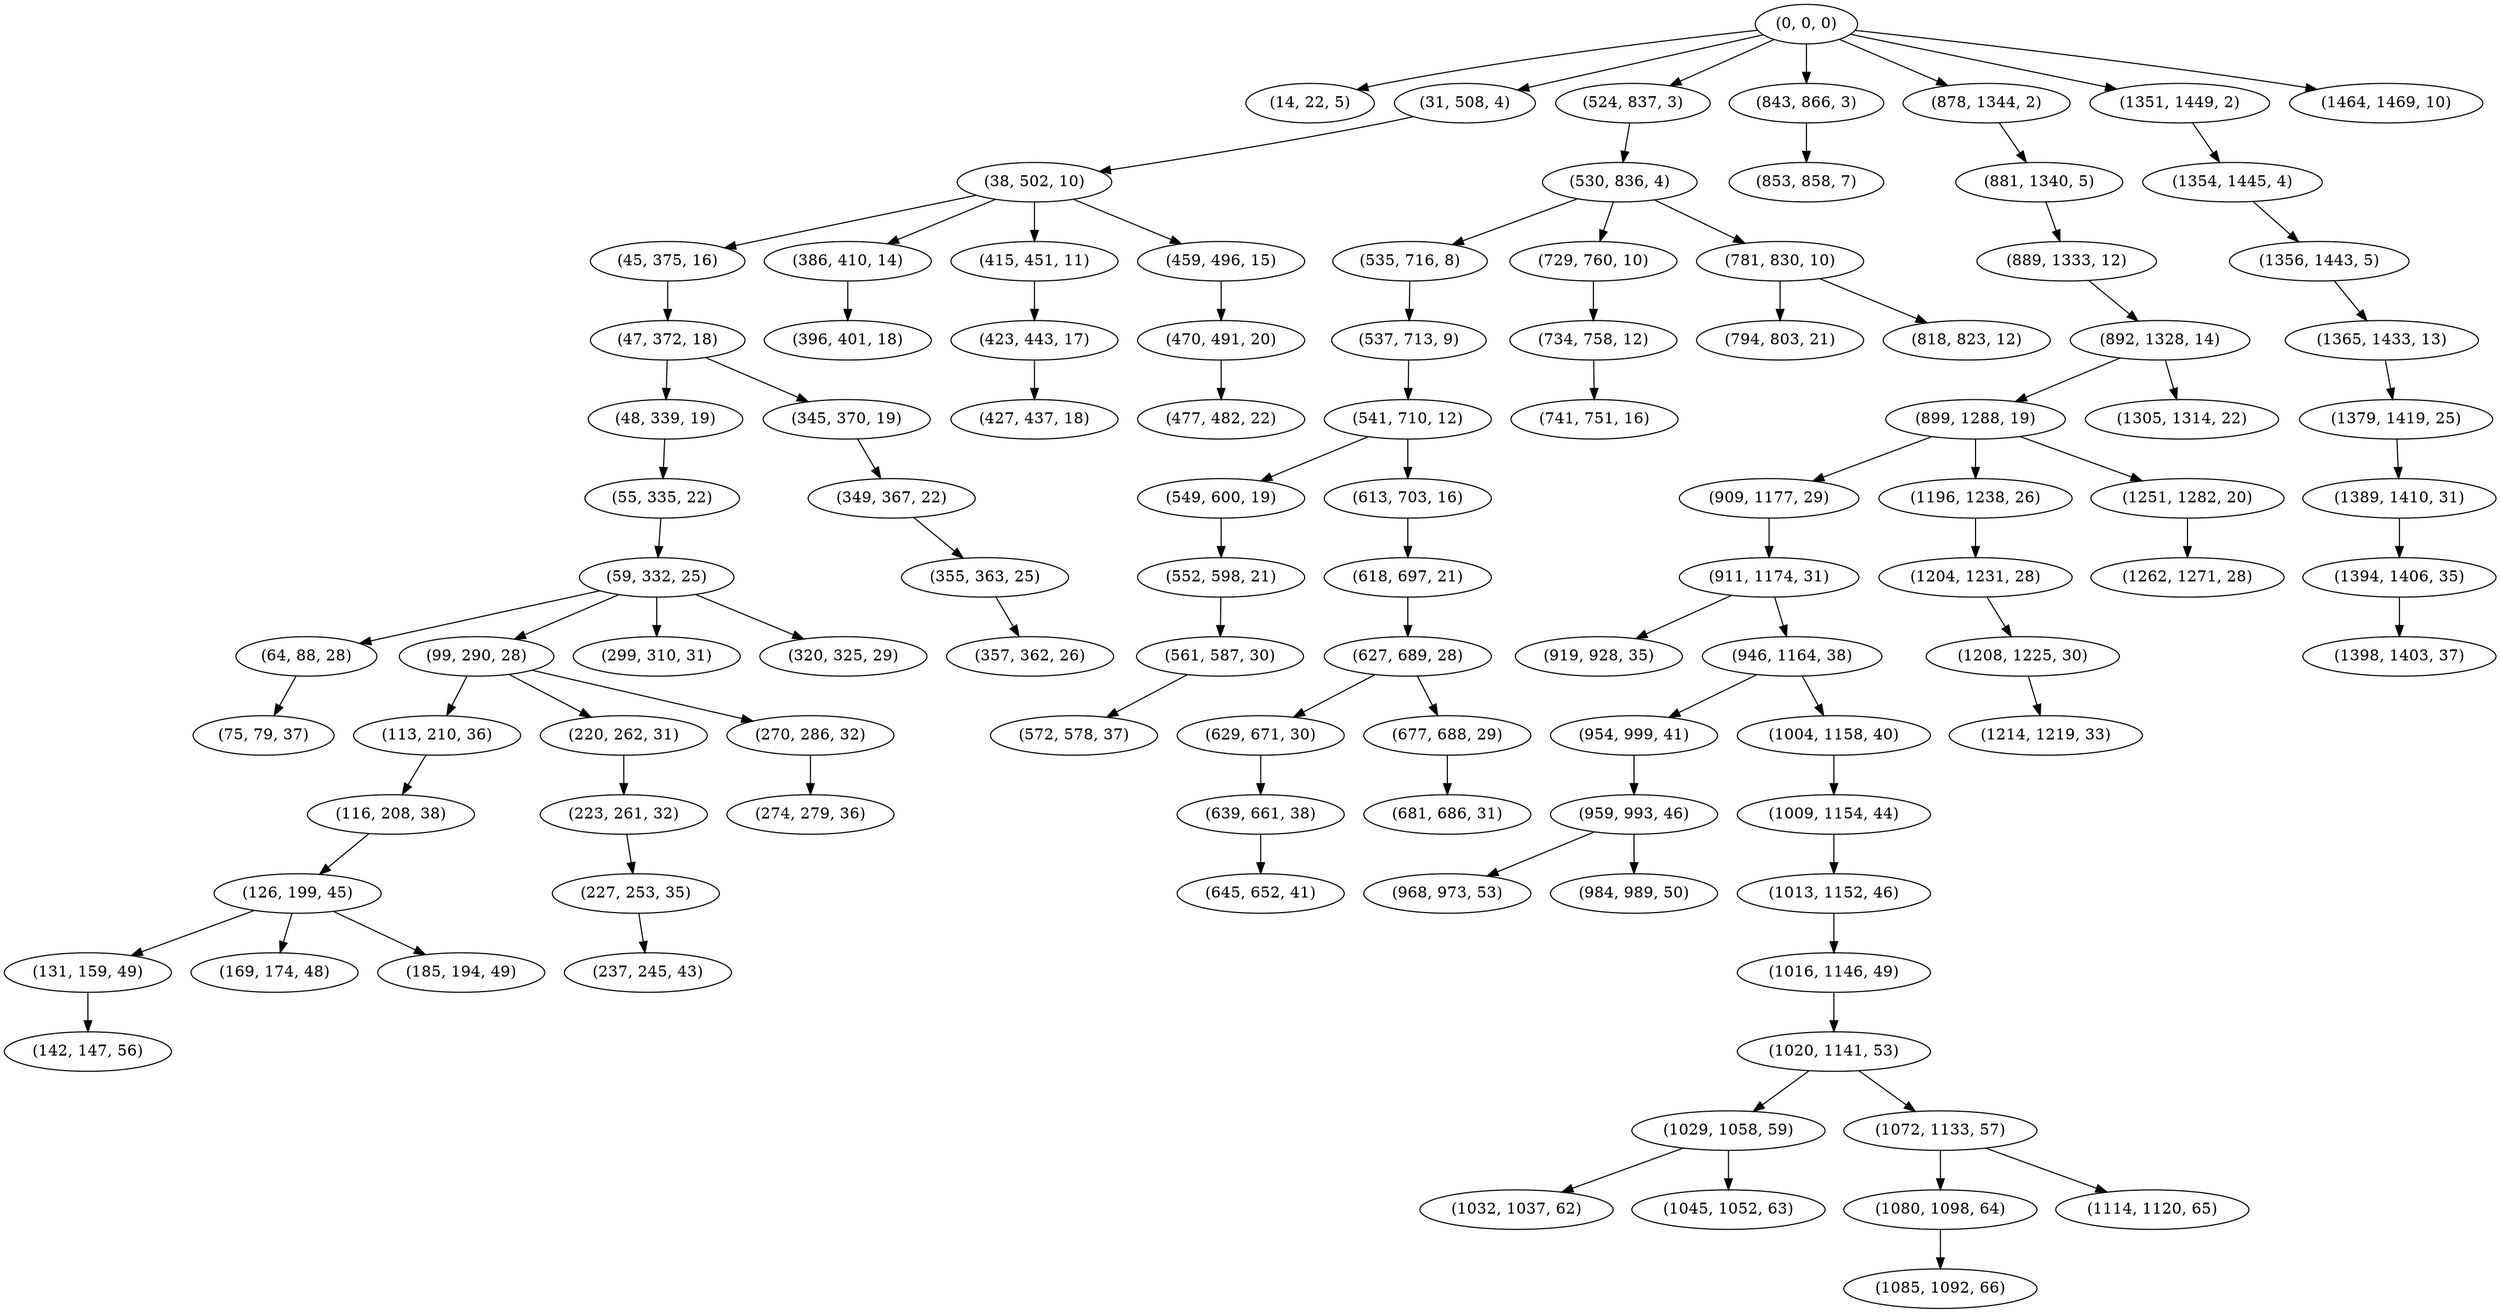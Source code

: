 digraph tree {
    "(0, 0, 0)";
    "(14, 22, 5)";
    "(31, 508, 4)";
    "(38, 502, 10)";
    "(45, 375, 16)";
    "(47, 372, 18)";
    "(48, 339, 19)";
    "(55, 335, 22)";
    "(59, 332, 25)";
    "(64, 88, 28)";
    "(75, 79, 37)";
    "(99, 290, 28)";
    "(113, 210, 36)";
    "(116, 208, 38)";
    "(126, 199, 45)";
    "(131, 159, 49)";
    "(142, 147, 56)";
    "(169, 174, 48)";
    "(185, 194, 49)";
    "(220, 262, 31)";
    "(223, 261, 32)";
    "(227, 253, 35)";
    "(237, 245, 43)";
    "(270, 286, 32)";
    "(274, 279, 36)";
    "(299, 310, 31)";
    "(320, 325, 29)";
    "(345, 370, 19)";
    "(349, 367, 22)";
    "(355, 363, 25)";
    "(357, 362, 26)";
    "(386, 410, 14)";
    "(396, 401, 18)";
    "(415, 451, 11)";
    "(423, 443, 17)";
    "(427, 437, 18)";
    "(459, 496, 15)";
    "(470, 491, 20)";
    "(477, 482, 22)";
    "(524, 837, 3)";
    "(530, 836, 4)";
    "(535, 716, 8)";
    "(537, 713, 9)";
    "(541, 710, 12)";
    "(549, 600, 19)";
    "(552, 598, 21)";
    "(561, 587, 30)";
    "(572, 578, 37)";
    "(613, 703, 16)";
    "(618, 697, 21)";
    "(627, 689, 28)";
    "(629, 671, 30)";
    "(639, 661, 38)";
    "(645, 652, 41)";
    "(677, 688, 29)";
    "(681, 686, 31)";
    "(729, 760, 10)";
    "(734, 758, 12)";
    "(741, 751, 16)";
    "(781, 830, 10)";
    "(794, 803, 21)";
    "(818, 823, 12)";
    "(843, 866, 3)";
    "(853, 858, 7)";
    "(878, 1344, 2)";
    "(881, 1340, 5)";
    "(889, 1333, 12)";
    "(892, 1328, 14)";
    "(899, 1288, 19)";
    "(909, 1177, 29)";
    "(911, 1174, 31)";
    "(919, 928, 35)";
    "(946, 1164, 38)";
    "(954, 999, 41)";
    "(959, 993, 46)";
    "(968, 973, 53)";
    "(984, 989, 50)";
    "(1004, 1158, 40)";
    "(1009, 1154, 44)";
    "(1013, 1152, 46)";
    "(1016, 1146, 49)";
    "(1020, 1141, 53)";
    "(1029, 1058, 59)";
    "(1032, 1037, 62)";
    "(1045, 1052, 63)";
    "(1072, 1133, 57)";
    "(1080, 1098, 64)";
    "(1085, 1092, 66)";
    "(1114, 1120, 65)";
    "(1196, 1238, 26)";
    "(1204, 1231, 28)";
    "(1208, 1225, 30)";
    "(1214, 1219, 33)";
    "(1251, 1282, 20)";
    "(1262, 1271, 28)";
    "(1305, 1314, 22)";
    "(1351, 1449, 2)";
    "(1354, 1445, 4)";
    "(1356, 1443, 5)";
    "(1365, 1433, 13)";
    "(1379, 1419, 25)";
    "(1389, 1410, 31)";
    "(1394, 1406, 35)";
    "(1398, 1403, 37)";
    "(1464, 1469, 10)";
    "(0, 0, 0)" -> "(14, 22, 5)";
    "(0, 0, 0)" -> "(31, 508, 4)";
    "(0, 0, 0)" -> "(524, 837, 3)";
    "(0, 0, 0)" -> "(843, 866, 3)";
    "(0, 0, 0)" -> "(878, 1344, 2)";
    "(0, 0, 0)" -> "(1351, 1449, 2)";
    "(0, 0, 0)" -> "(1464, 1469, 10)";
    "(31, 508, 4)" -> "(38, 502, 10)";
    "(38, 502, 10)" -> "(45, 375, 16)";
    "(38, 502, 10)" -> "(386, 410, 14)";
    "(38, 502, 10)" -> "(415, 451, 11)";
    "(38, 502, 10)" -> "(459, 496, 15)";
    "(45, 375, 16)" -> "(47, 372, 18)";
    "(47, 372, 18)" -> "(48, 339, 19)";
    "(47, 372, 18)" -> "(345, 370, 19)";
    "(48, 339, 19)" -> "(55, 335, 22)";
    "(55, 335, 22)" -> "(59, 332, 25)";
    "(59, 332, 25)" -> "(64, 88, 28)";
    "(59, 332, 25)" -> "(99, 290, 28)";
    "(59, 332, 25)" -> "(299, 310, 31)";
    "(59, 332, 25)" -> "(320, 325, 29)";
    "(64, 88, 28)" -> "(75, 79, 37)";
    "(99, 290, 28)" -> "(113, 210, 36)";
    "(99, 290, 28)" -> "(220, 262, 31)";
    "(99, 290, 28)" -> "(270, 286, 32)";
    "(113, 210, 36)" -> "(116, 208, 38)";
    "(116, 208, 38)" -> "(126, 199, 45)";
    "(126, 199, 45)" -> "(131, 159, 49)";
    "(126, 199, 45)" -> "(169, 174, 48)";
    "(126, 199, 45)" -> "(185, 194, 49)";
    "(131, 159, 49)" -> "(142, 147, 56)";
    "(220, 262, 31)" -> "(223, 261, 32)";
    "(223, 261, 32)" -> "(227, 253, 35)";
    "(227, 253, 35)" -> "(237, 245, 43)";
    "(270, 286, 32)" -> "(274, 279, 36)";
    "(345, 370, 19)" -> "(349, 367, 22)";
    "(349, 367, 22)" -> "(355, 363, 25)";
    "(355, 363, 25)" -> "(357, 362, 26)";
    "(386, 410, 14)" -> "(396, 401, 18)";
    "(415, 451, 11)" -> "(423, 443, 17)";
    "(423, 443, 17)" -> "(427, 437, 18)";
    "(459, 496, 15)" -> "(470, 491, 20)";
    "(470, 491, 20)" -> "(477, 482, 22)";
    "(524, 837, 3)" -> "(530, 836, 4)";
    "(530, 836, 4)" -> "(535, 716, 8)";
    "(530, 836, 4)" -> "(729, 760, 10)";
    "(530, 836, 4)" -> "(781, 830, 10)";
    "(535, 716, 8)" -> "(537, 713, 9)";
    "(537, 713, 9)" -> "(541, 710, 12)";
    "(541, 710, 12)" -> "(549, 600, 19)";
    "(541, 710, 12)" -> "(613, 703, 16)";
    "(549, 600, 19)" -> "(552, 598, 21)";
    "(552, 598, 21)" -> "(561, 587, 30)";
    "(561, 587, 30)" -> "(572, 578, 37)";
    "(613, 703, 16)" -> "(618, 697, 21)";
    "(618, 697, 21)" -> "(627, 689, 28)";
    "(627, 689, 28)" -> "(629, 671, 30)";
    "(627, 689, 28)" -> "(677, 688, 29)";
    "(629, 671, 30)" -> "(639, 661, 38)";
    "(639, 661, 38)" -> "(645, 652, 41)";
    "(677, 688, 29)" -> "(681, 686, 31)";
    "(729, 760, 10)" -> "(734, 758, 12)";
    "(734, 758, 12)" -> "(741, 751, 16)";
    "(781, 830, 10)" -> "(794, 803, 21)";
    "(781, 830, 10)" -> "(818, 823, 12)";
    "(843, 866, 3)" -> "(853, 858, 7)";
    "(878, 1344, 2)" -> "(881, 1340, 5)";
    "(881, 1340, 5)" -> "(889, 1333, 12)";
    "(889, 1333, 12)" -> "(892, 1328, 14)";
    "(892, 1328, 14)" -> "(899, 1288, 19)";
    "(892, 1328, 14)" -> "(1305, 1314, 22)";
    "(899, 1288, 19)" -> "(909, 1177, 29)";
    "(899, 1288, 19)" -> "(1196, 1238, 26)";
    "(899, 1288, 19)" -> "(1251, 1282, 20)";
    "(909, 1177, 29)" -> "(911, 1174, 31)";
    "(911, 1174, 31)" -> "(919, 928, 35)";
    "(911, 1174, 31)" -> "(946, 1164, 38)";
    "(946, 1164, 38)" -> "(954, 999, 41)";
    "(946, 1164, 38)" -> "(1004, 1158, 40)";
    "(954, 999, 41)" -> "(959, 993, 46)";
    "(959, 993, 46)" -> "(968, 973, 53)";
    "(959, 993, 46)" -> "(984, 989, 50)";
    "(1004, 1158, 40)" -> "(1009, 1154, 44)";
    "(1009, 1154, 44)" -> "(1013, 1152, 46)";
    "(1013, 1152, 46)" -> "(1016, 1146, 49)";
    "(1016, 1146, 49)" -> "(1020, 1141, 53)";
    "(1020, 1141, 53)" -> "(1029, 1058, 59)";
    "(1020, 1141, 53)" -> "(1072, 1133, 57)";
    "(1029, 1058, 59)" -> "(1032, 1037, 62)";
    "(1029, 1058, 59)" -> "(1045, 1052, 63)";
    "(1072, 1133, 57)" -> "(1080, 1098, 64)";
    "(1072, 1133, 57)" -> "(1114, 1120, 65)";
    "(1080, 1098, 64)" -> "(1085, 1092, 66)";
    "(1196, 1238, 26)" -> "(1204, 1231, 28)";
    "(1204, 1231, 28)" -> "(1208, 1225, 30)";
    "(1208, 1225, 30)" -> "(1214, 1219, 33)";
    "(1251, 1282, 20)" -> "(1262, 1271, 28)";
    "(1351, 1449, 2)" -> "(1354, 1445, 4)";
    "(1354, 1445, 4)" -> "(1356, 1443, 5)";
    "(1356, 1443, 5)" -> "(1365, 1433, 13)";
    "(1365, 1433, 13)" -> "(1379, 1419, 25)";
    "(1379, 1419, 25)" -> "(1389, 1410, 31)";
    "(1389, 1410, 31)" -> "(1394, 1406, 35)";
    "(1394, 1406, 35)" -> "(1398, 1403, 37)";
}
